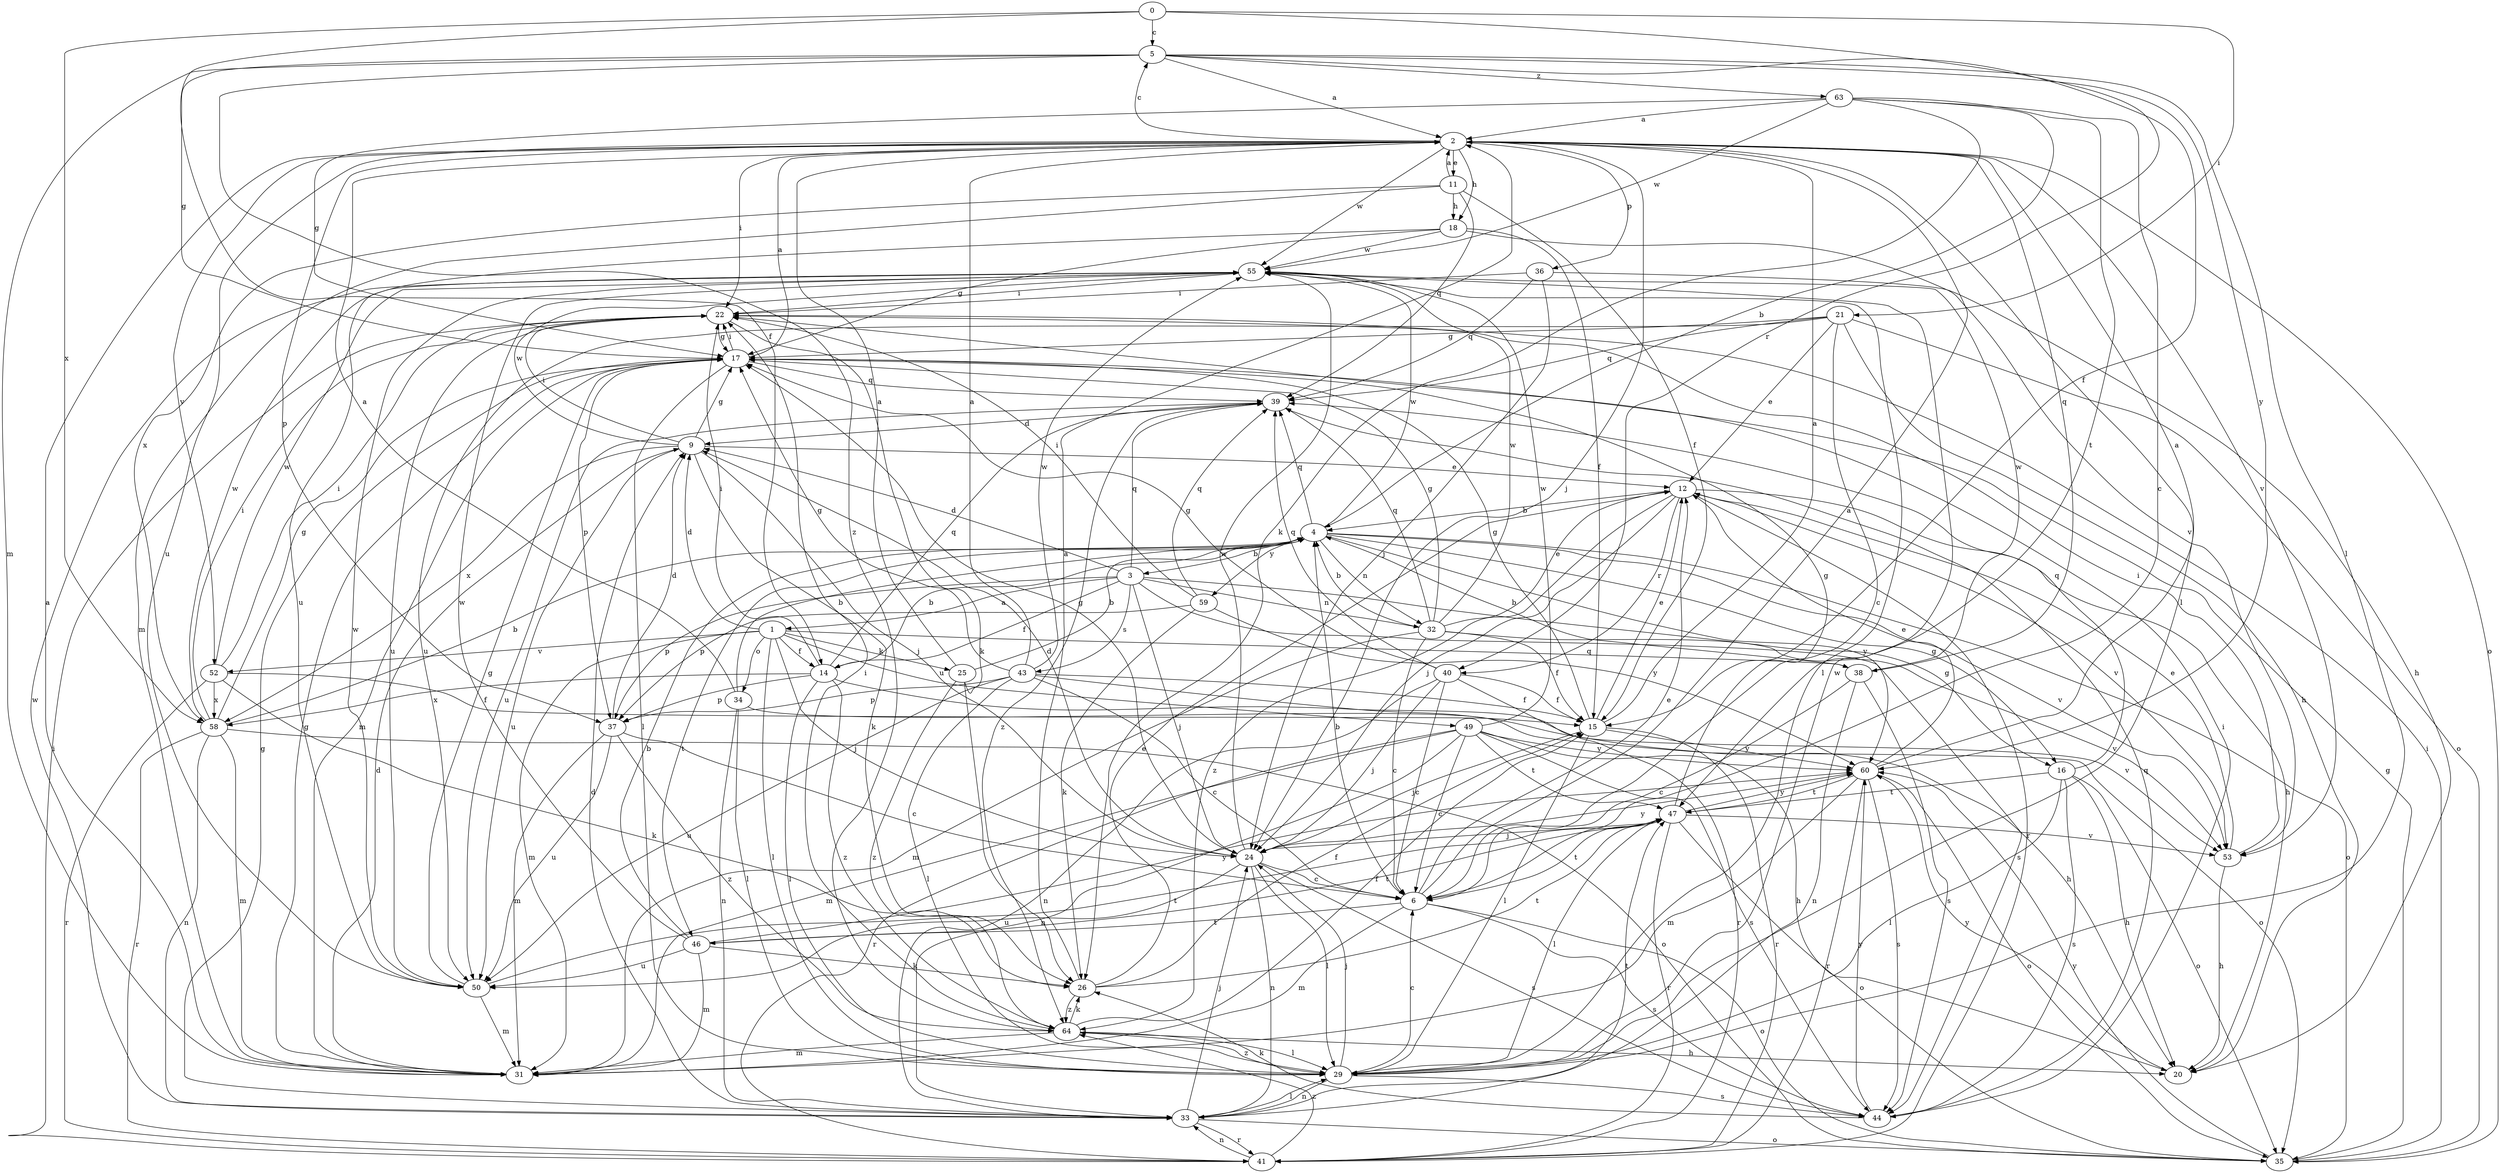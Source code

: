 strict digraph  {
0;
1;
2;
3;
4;
5;
6;
9;
11;
12;
14;
15;
16;
17;
18;
20;
21;
22;
24;
25;
26;
29;
31;
32;
33;
34;
35;
36;
37;
38;
39;
40;
41;
43;
44;
46;
47;
49;
50;
52;
53;
55;
58;
59;
60;
63;
64;
0 -> 5  [label=c];
0 -> 14  [label=f];
0 -> 21  [label=i];
0 -> 40  [label=r];
0 -> 58  [label=x];
1 -> 9  [label=d];
1 -> 14  [label=f];
1 -> 24  [label=j];
1 -> 25  [label=k];
1 -> 29  [label=l];
1 -> 31  [label=m];
1 -> 34  [label=o];
1 -> 38  [label=q];
1 -> 49  [label=u];
1 -> 52  [label=v];
2 -> 5  [label=c];
2 -> 11  [label=e];
2 -> 18  [label=h];
2 -> 22  [label=i];
2 -> 24  [label=j];
2 -> 29  [label=l];
2 -> 35  [label=o];
2 -> 36  [label=p];
2 -> 37  [label=p];
2 -> 38  [label=q];
2 -> 50  [label=u];
2 -> 52  [label=v];
2 -> 53  [label=v];
2 -> 55  [label=w];
3 -> 1  [label=a];
3 -> 9  [label=d];
3 -> 14  [label=f];
3 -> 16  [label=g];
3 -> 24  [label=j];
3 -> 32  [label=n];
3 -> 37  [label=p];
3 -> 39  [label=q];
3 -> 43  [label=s];
3 -> 44  [label=s];
4 -> 3  [label=b];
4 -> 16  [label=g];
4 -> 32  [label=n];
4 -> 35  [label=o];
4 -> 39  [label=q];
4 -> 46  [label=t];
4 -> 53  [label=v];
4 -> 55  [label=w];
4 -> 59  [label=y];
4 -> 60  [label=y];
5 -> 2  [label=a];
5 -> 15  [label=f];
5 -> 17  [label=g];
5 -> 29  [label=l];
5 -> 31  [label=m];
5 -> 60  [label=y];
5 -> 63  [label=z];
5 -> 64  [label=z];
6 -> 2  [label=a];
6 -> 4  [label=b];
6 -> 12  [label=e];
6 -> 31  [label=m];
6 -> 35  [label=o];
6 -> 44  [label=s];
6 -> 46  [label=t];
6 -> 47  [label=t];
9 -> 12  [label=e];
9 -> 17  [label=g];
9 -> 22  [label=i];
9 -> 24  [label=j];
9 -> 26  [label=k];
9 -> 50  [label=u];
9 -> 55  [label=w];
9 -> 58  [label=x];
11 -> 2  [label=a];
11 -> 15  [label=f];
11 -> 18  [label=h];
11 -> 31  [label=m];
11 -> 39  [label=q];
11 -> 58  [label=x];
12 -> 4  [label=b];
12 -> 20  [label=h];
12 -> 24  [label=j];
12 -> 40  [label=r];
12 -> 41  [label=r];
12 -> 53  [label=v];
12 -> 64  [label=z];
14 -> 4  [label=b];
14 -> 22  [label=i];
14 -> 29  [label=l];
14 -> 37  [label=p];
14 -> 39  [label=q];
14 -> 53  [label=v];
14 -> 58  [label=x];
14 -> 64  [label=z];
15 -> 2  [label=a];
15 -> 12  [label=e];
15 -> 17  [label=g];
15 -> 24  [label=j];
15 -> 29  [label=l];
15 -> 41  [label=r];
15 -> 60  [label=y];
16 -> 20  [label=h];
16 -> 29  [label=l];
16 -> 35  [label=o];
16 -> 39  [label=q];
16 -> 44  [label=s];
16 -> 47  [label=t];
17 -> 2  [label=a];
17 -> 22  [label=i];
17 -> 29  [label=l];
17 -> 31  [label=m];
17 -> 37  [label=p];
17 -> 39  [label=q];
18 -> 15  [label=f];
18 -> 17  [label=g];
18 -> 50  [label=u];
18 -> 53  [label=v];
18 -> 55  [label=w];
20 -> 60  [label=y];
21 -> 6  [label=c];
21 -> 12  [label=e];
21 -> 17  [label=g];
21 -> 20  [label=h];
21 -> 35  [label=o];
21 -> 39  [label=q];
21 -> 50  [label=u];
22 -> 17  [label=g];
22 -> 26  [label=k];
22 -> 50  [label=u];
24 -> 6  [label=c];
24 -> 9  [label=d];
24 -> 17  [label=g];
24 -> 29  [label=l];
24 -> 33  [label=n];
24 -> 44  [label=s];
24 -> 50  [label=u];
24 -> 55  [label=w];
24 -> 60  [label=y];
25 -> 2  [label=a];
25 -> 4  [label=b];
25 -> 64  [label=z];
26 -> 2  [label=a];
26 -> 12  [label=e];
26 -> 15  [label=f];
26 -> 47  [label=t];
26 -> 64  [label=z];
29 -> 6  [label=c];
29 -> 24  [label=j];
29 -> 33  [label=n];
29 -> 44  [label=s];
29 -> 55  [label=w];
29 -> 64  [label=z];
31 -> 2  [label=a];
31 -> 9  [label=d];
31 -> 17  [label=g];
32 -> 4  [label=b];
32 -> 6  [label=c];
32 -> 12  [label=e];
32 -> 15  [label=f];
32 -> 17  [label=g];
32 -> 31  [label=m];
32 -> 39  [label=q];
32 -> 53  [label=v];
32 -> 55  [label=w];
33 -> 9  [label=d];
33 -> 17  [label=g];
33 -> 24  [label=j];
33 -> 29  [label=l];
33 -> 35  [label=o];
33 -> 41  [label=r];
33 -> 47  [label=t];
33 -> 55  [label=w];
34 -> 2  [label=a];
34 -> 4  [label=b];
34 -> 29  [label=l];
34 -> 33  [label=n];
34 -> 35  [label=o];
35 -> 17  [label=g];
35 -> 22  [label=i];
35 -> 60  [label=y];
36 -> 20  [label=h];
36 -> 22  [label=i];
36 -> 24  [label=j];
36 -> 39  [label=q];
37 -> 6  [label=c];
37 -> 9  [label=d];
37 -> 31  [label=m];
37 -> 50  [label=u];
37 -> 64  [label=z];
38 -> 4  [label=b];
38 -> 6  [label=c];
38 -> 33  [label=n];
38 -> 44  [label=s];
38 -> 55  [label=w];
39 -> 9  [label=d];
39 -> 50  [label=u];
39 -> 64  [label=z];
40 -> 6  [label=c];
40 -> 15  [label=f];
40 -> 17  [label=g];
40 -> 24  [label=j];
40 -> 33  [label=n];
40 -> 39  [label=q];
40 -> 41  [label=r];
41 -> 22  [label=i];
41 -> 33  [label=n];
41 -> 64  [label=z];
43 -> 2  [label=a];
43 -> 6  [label=c];
43 -> 15  [label=f];
43 -> 17  [label=g];
43 -> 20  [label=h];
43 -> 29  [label=l];
43 -> 37  [label=p];
43 -> 50  [label=u];
43 -> 55  [label=w];
44 -> 22  [label=i];
44 -> 26  [label=k];
44 -> 39  [label=q];
44 -> 60  [label=y];
46 -> 4  [label=b];
46 -> 26  [label=k];
46 -> 31  [label=m];
46 -> 47  [label=t];
46 -> 50  [label=u];
46 -> 55  [label=w];
46 -> 60  [label=y];
47 -> 17  [label=g];
47 -> 24  [label=j];
47 -> 29  [label=l];
47 -> 35  [label=o];
47 -> 41  [label=r];
47 -> 53  [label=v];
47 -> 60  [label=y];
49 -> 6  [label=c];
49 -> 20  [label=h];
49 -> 31  [label=m];
49 -> 33  [label=n];
49 -> 41  [label=r];
49 -> 44  [label=s];
49 -> 47  [label=t];
49 -> 55  [label=w];
49 -> 60  [label=y];
50 -> 17  [label=g];
50 -> 31  [label=m];
50 -> 47  [label=t];
50 -> 55  [label=w];
52 -> 15  [label=f];
52 -> 22  [label=i];
52 -> 26  [label=k];
52 -> 41  [label=r];
52 -> 55  [label=w];
52 -> 58  [label=x];
53 -> 12  [label=e];
53 -> 20  [label=h];
53 -> 22  [label=i];
55 -> 22  [label=i];
55 -> 29  [label=l];
58 -> 4  [label=b];
58 -> 17  [label=g];
58 -> 22  [label=i];
58 -> 31  [label=m];
58 -> 33  [label=n];
58 -> 35  [label=o];
58 -> 41  [label=r];
58 -> 55  [label=w];
59 -> 22  [label=i];
59 -> 26  [label=k];
59 -> 37  [label=p];
59 -> 39  [label=q];
59 -> 60  [label=y];
60 -> 2  [label=a];
60 -> 12  [label=e];
60 -> 31  [label=m];
60 -> 35  [label=o];
60 -> 41  [label=r];
60 -> 44  [label=s];
60 -> 47  [label=t];
63 -> 2  [label=a];
63 -> 4  [label=b];
63 -> 6  [label=c];
63 -> 17  [label=g];
63 -> 26  [label=k];
63 -> 47  [label=t];
63 -> 55  [label=w];
64 -> 15  [label=f];
64 -> 20  [label=h];
64 -> 22  [label=i];
64 -> 26  [label=k];
64 -> 29  [label=l];
64 -> 31  [label=m];
}
